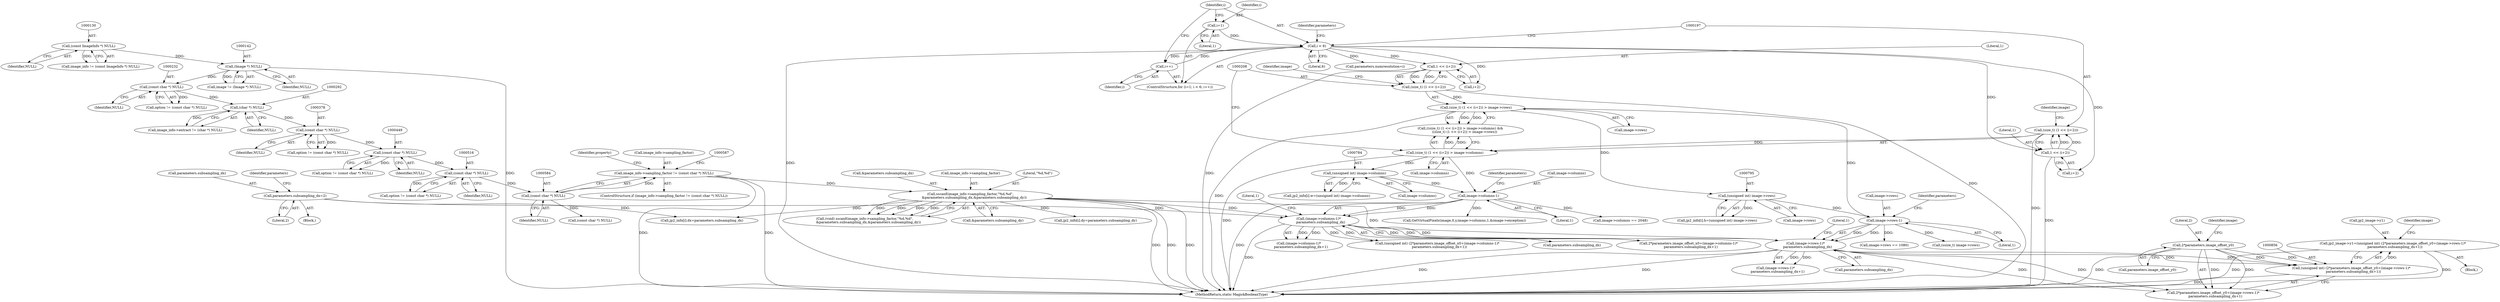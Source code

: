 digraph "0_ImageMagick_3d5ac8c20846871f1eb3068b65f93da7cd33bfd0_0@pointer" {
"1000851" [label="(Call,jp2_image->y1=(unsigned int) (2*parameters.image_offset_y0+(image->rows-1)*\n    parameters.subsampling_dx+1))"];
"1000855" [label="(Call,(unsigned int) (2*parameters.image_offset_y0+(image->rows-1)*\n    parameters.subsampling_dx+1))"];
"1000858" [label="(Call,2*parameters.image_offset_y0)"];
"1000864" [label="(Call,(image->rows-1)*\n    parameters.subsampling_dx)"];
"1000865" [label="(Call,image->rows-1)"];
"1000794" [label="(Call,(unsigned int) image->rows)"];
"1000206" [label="(Call,(size_t) (1 << (i+2)) > image->rows)"];
"1000207" [label="(Call,(size_t) (1 << (i+2)))"];
"1000209" [label="(Call,1 << (i+2))"];
"1000188" [label="(Call,i < 6)"];
"1000185" [label="(Call,i=1)"];
"1000191" [label="(Call,i++)"];
"1000588" [label="(Call,sscanf(image_info->sampling_factor,\"%d,%d\",\n       &parameters.subsampling_dx,&parameters.subsampling_dy))"];
"1000579" [label="(Call,image_info->sampling_factor != (const char *) NULL)"];
"1000583" [label="(Call,(const char *) NULL)"];
"1000515" [label="(Call,(const char *) NULL)"];
"1000448" [label="(Call,(const char *) NULL)"];
"1000377" [label="(Call,(const char *) NULL)"];
"1000291" [label="(Call,(char *) NULL)"];
"1000231" [label="(Call,(const char *) NULL)"];
"1000141" [label="(Call,(Image *) NULL)"];
"1000129" [label="(Call,(const ImageInfo *) NULL)"];
"1000841" [label="(Call,(image->columns-1)*\n    parameters.subsampling_dx)"];
"1000842" [label="(Call,image->columns-1)"];
"1000783" [label="(Call,(unsigned int) image->columns)"];
"1000195" [label="(Call,(size_t) (1 << (i+2)) > image->columns)"];
"1000196" [label="(Call,(size_t) (1 << (i+2)))"];
"1000198" [label="(Call,1 << (i+2))"];
"1000633" [label="(Call,parameters.subsampling_dx=2)"];
"1000859" [label="(Literal,2)"];
"1000768" [label="(Call,jp2_info[i].dy=parameters.subsampling_dy)"];
"1000578" [label="(ControlStructure,if (image_info->sampling_factor != (const char *) NULL))"];
"1000448" [label="(Call,(const char *) NULL)"];
"1000847" [label="(Call,parameters.subsampling_dx)"];
"1000796" [label="(Call,image->rows)"];
"1000848" [label="(Identifier,parameters)"];
"1000670" [label="(Identifier,parameters)"];
"1000209" [label="(Call,1 << (i+2))"];
"1000602" [label="(Identifier,property)"];
"1000589" [label="(Call,image_info->sampling_factor)"];
"1000185" [label="(Call,i=1)"];
"1000194" [label="(Call,((size_t) (1 << (i+2)) > image->columns) &&\n        ((size_t) (1 << (i+2)) > image->rows))"];
"1000139" [label="(Call,image != (Image *) NULL)"];
"1000190" [label="(Literal,6)"];
"1000218" [label="(Call,parameters.numresolution=i)"];
"1000129" [label="(Call,(const ImageInfo *) NULL)"];
"1000783" [label="(Call,(unsigned int) image->columns)"];
"1000866" [label="(Call,image->rows)"];
"1000637" [label="(Literal,2)"];
"1000583" [label="(Call,(const char *) NULL)"];
"1000517" [label="(Identifier,NULL)"];
"1000515" [label="(Call,(const char *) NULL)"];
"1000794" [label="(Call,(unsigned int) image->rows)"];
"1000585" [label="(Identifier,NULL)"];
"1000204" [label="(Identifier,image)"];
"1000852" [label="(Call,jp2_image->y1)"];
"1000215" [label="(Identifier,image)"];
"1000586" [label="(Call,(void) sscanf(image_info->sampling_factor,\"%d,%d\",\n       &parameters.subsampling_dx,&parameters.subsampling_dy))"];
"1000127" [label="(Call,image_info != (const ImageInfo *) NULL)"];
"1000196" [label="(Call,(size_t) (1 << (i+2)))"];
"1000191" [label="(Call,i++)"];
"1000867" [label="(Identifier,image)"];
"1000195" [label="(Call,(size_t) (1 << (i+2)) > image->columns)"];
"1000112" [label="(Block,)"];
"1000860" [label="(Call,parameters.image_offset_y0)"];
"1000592" [label="(Literal,\"%d,%d\")"];
"1000878" [label="(Identifier,image)"];
"1000375" [label="(Call,option != (const char *) NULL)"];
"1000203" [label="(Call,image->columns)"];
"1000377" [label="(Call,(const char *) NULL)"];
"1000192" [label="(Identifier,i)"];
"1000379" [label="(Identifier,NULL)"];
"1000593" [label="(Call,&parameters.subsampling_dx)"];
"1000888" [label="(Call,image->rows == 1080)"];
"1000141" [label="(Call,(Image *) NULL)"];
"1000210" [label="(Literal,1)"];
"1000841" [label="(Call,(image->columns-1)*\n    parameters.subsampling_dx)"];
"1000597" [label="(Call,&parameters.subsampling_dy)"];
"1000450" [label="(Identifier,NULL)"];
"1000759" [label="(Call,jp2_info[i].dx=parameters.subsampling_dx)"];
"1000629" [label="(Block,)"];
"1000634" [label="(Call,parameters.subsampling_dx)"];
"1000865" [label="(Call,image->rows-1)"];
"1000609" [label="(Call,(const char *) NULL)"];
"1000143" [label="(Identifier,NULL)"];
"1000957" [label="(Call,GetVirtualPixels(image,0,y,image->columns,1,&image->exception))"];
"1000214" [label="(Call,image->rows)"];
"1000633" [label="(Call,parameters.subsampling_dx=2)"];
"1000229" [label="(Call,option != (const char *) NULL)"];
"1000846" [label="(Literal,1)"];
"1000855" [label="(Call,(unsigned int) (2*parameters.image_offset_y0+(image->rows-1)*\n    parameters.subsampling_dx+1))"];
"1000851" [label="(Call,jp2_image->y1=(unsigned int) (2*parameters.image_offset_y0+(image->rows-1)*\n    parameters.subsampling_dx+1))"];
"1000189" [label="(Identifier,i)"];
"1000834" [label="(Call,2*parameters.image_offset_x0+(image->columns-1)*\n    parameters.subsampling_dx+1)"];
"1000198" [label="(Call,1 << (i+2))"];
"1000882" [label="(Call,image->columns == 2048)"];
"1000863" [label="(Call,(image->rows-1)*\n    parameters.subsampling_dx+1)"];
"1000871" [label="(Identifier,parameters)"];
"1000231" [label="(Call,(const char *) NULL)"];
"1000858" [label="(Call,2*parameters.image_offset_y0)"];
"1000785" [label="(Call,image->columns)"];
"1000945" [label="(Call,(ssize_t) image->rows)"];
"1000873" [label="(Literal,1)"];
"1000777" [label="(Call,jp2_info[i].w=(unsigned int) image->columns)"];
"1000206" [label="(Call,(size_t) (1 << (i+2)) > image->rows)"];
"1000211" [label="(Call,i+2)"];
"1000233" [label="(Identifier,NULL)"];
"1000832" [label="(Call,(unsigned int) (2*parameters.image_offset_x0+(image->columns-1)*\n    parameters.subsampling_dx+1))"];
"1000857" [label="(Call,2*parameters.image_offset_y0+(image->rows-1)*\n    parameters.subsampling_dx+1)"];
"1000186" [label="(Identifier,i)"];
"1000850" [label="(Literal,1)"];
"1000184" [label="(ControlStructure,for (i=1; i < 6; i++))"];
"1000840" [label="(Call,(image->columns-1)*\n    parameters.subsampling_dx+1)"];
"1000513" [label="(Call,option != (const char *) NULL)"];
"1000446" [label="(Call,option != (const char *) NULL)"];
"1000199" [label="(Literal,1)"];
"1000188" [label="(Call,i < 6)"];
"1001297" [label="(MethodReturn,static MagickBooleanType)"];
"1000187" [label="(Literal,1)"];
"1000131" [label="(Identifier,NULL)"];
"1000220" [label="(Identifier,parameters)"];
"1000200" [label="(Call,i+2)"];
"1000287" [label="(Call,image_info->extract != (char *) NULL)"];
"1000579" [label="(Call,image_info->sampling_factor != (const char *) NULL)"];
"1000207" [label="(Call,(size_t) (1 << (i+2)))"];
"1000580" [label="(Call,image_info->sampling_factor)"];
"1000842" [label="(Call,image->columns-1)"];
"1000293" [label="(Identifier,NULL)"];
"1000291" [label="(Call,(char *) NULL)"];
"1000869" [label="(Literal,1)"];
"1000588" [label="(Call,sscanf(image_info->sampling_factor,\"%d,%d\",\n       &parameters.subsampling_dx,&parameters.subsampling_dy))"];
"1000788" [label="(Call,jp2_info[i].h=(unsigned int) image->rows)"];
"1000864" [label="(Call,(image->rows-1)*\n    parameters.subsampling_dx)"];
"1000843" [label="(Call,image->columns)"];
"1000870" [label="(Call,parameters.subsampling_dx)"];
"1000851" -> "1000112"  [label="AST: "];
"1000851" -> "1000855"  [label="CFG: "];
"1000852" -> "1000851"  [label="AST: "];
"1000855" -> "1000851"  [label="AST: "];
"1000878" -> "1000851"  [label="CFG: "];
"1000851" -> "1001297"  [label="DDG: "];
"1000851" -> "1001297"  [label="DDG: "];
"1000855" -> "1000851"  [label="DDG: "];
"1000855" -> "1000857"  [label="CFG: "];
"1000856" -> "1000855"  [label="AST: "];
"1000857" -> "1000855"  [label="AST: "];
"1000855" -> "1001297"  [label="DDG: "];
"1000858" -> "1000855"  [label="DDG: "];
"1000858" -> "1000855"  [label="DDG: "];
"1000864" -> "1000855"  [label="DDG: "];
"1000864" -> "1000855"  [label="DDG: "];
"1000858" -> "1000857"  [label="AST: "];
"1000858" -> "1000860"  [label="CFG: "];
"1000859" -> "1000858"  [label="AST: "];
"1000860" -> "1000858"  [label="AST: "];
"1000867" -> "1000858"  [label="CFG: "];
"1000858" -> "1001297"  [label="DDG: "];
"1000858" -> "1000857"  [label="DDG: "];
"1000858" -> "1000857"  [label="DDG: "];
"1000864" -> "1000863"  [label="AST: "];
"1000864" -> "1000870"  [label="CFG: "];
"1000865" -> "1000864"  [label="AST: "];
"1000870" -> "1000864"  [label="AST: "];
"1000873" -> "1000864"  [label="CFG: "];
"1000864" -> "1001297"  [label="DDG: "];
"1000864" -> "1001297"  [label="DDG: "];
"1000864" -> "1000857"  [label="DDG: "];
"1000864" -> "1000857"  [label="DDG: "];
"1000864" -> "1000863"  [label="DDG: "];
"1000864" -> "1000863"  [label="DDG: "];
"1000865" -> "1000864"  [label="DDG: "];
"1000865" -> "1000864"  [label="DDG: "];
"1000588" -> "1000864"  [label="DDG: "];
"1000841" -> "1000864"  [label="DDG: "];
"1000865" -> "1000869"  [label="CFG: "];
"1000866" -> "1000865"  [label="AST: "];
"1000869" -> "1000865"  [label="AST: "];
"1000871" -> "1000865"  [label="CFG: "];
"1000794" -> "1000865"  [label="DDG: "];
"1000206" -> "1000865"  [label="DDG: "];
"1000865" -> "1000888"  [label="DDG: "];
"1000865" -> "1000945"  [label="DDG: "];
"1000794" -> "1000788"  [label="AST: "];
"1000794" -> "1000796"  [label="CFG: "];
"1000795" -> "1000794"  [label="AST: "];
"1000796" -> "1000794"  [label="AST: "];
"1000788" -> "1000794"  [label="CFG: "];
"1000794" -> "1000788"  [label="DDG: "];
"1000206" -> "1000794"  [label="DDG: "];
"1000206" -> "1000194"  [label="AST: "];
"1000206" -> "1000214"  [label="CFG: "];
"1000207" -> "1000206"  [label="AST: "];
"1000214" -> "1000206"  [label="AST: "];
"1000194" -> "1000206"  [label="CFG: "];
"1000206" -> "1001297"  [label="DDG: "];
"1000206" -> "1000194"  [label="DDG: "];
"1000206" -> "1000194"  [label="DDG: "];
"1000207" -> "1000206"  [label="DDG: "];
"1000207" -> "1000209"  [label="CFG: "];
"1000208" -> "1000207"  [label="AST: "];
"1000209" -> "1000207"  [label="AST: "];
"1000215" -> "1000207"  [label="CFG: "];
"1000207" -> "1001297"  [label="DDG: "];
"1000209" -> "1000207"  [label="DDG: "];
"1000209" -> "1000207"  [label="DDG: "];
"1000209" -> "1000211"  [label="CFG: "];
"1000210" -> "1000209"  [label="AST: "];
"1000211" -> "1000209"  [label="AST: "];
"1000209" -> "1001297"  [label="DDG: "];
"1000188" -> "1000209"  [label="DDG: "];
"1000188" -> "1000184"  [label="AST: "];
"1000188" -> "1000190"  [label="CFG: "];
"1000189" -> "1000188"  [label="AST: "];
"1000190" -> "1000188"  [label="AST: "];
"1000197" -> "1000188"  [label="CFG: "];
"1000220" -> "1000188"  [label="CFG: "];
"1000188" -> "1001297"  [label="DDG: "];
"1000185" -> "1000188"  [label="DDG: "];
"1000191" -> "1000188"  [label="DDG: "];
"1000188" -> "1000191"  [label="DDG: "];
"1000188" -> "1000198"  [label="DDG: "];
"1000188" -> "1000200"  [label="DDG: "];
"1000188" -> "1000211"  [label="DDG: "];
"1000188" -> "1000218"  [label="DDG: "];
"1000185" -> "1000184"  [label="AST: "];
"1000185" -> "1000187"  [label="CFG: "];
"1000186" -> "1000185"  [label="AST: "];
"1000187" -> "1000185"  [label="AST: "];
"1000189" -> "1000185"  [label="CFG: "];
"1000191" -> "1000184"  [label="AST: "];
"1000191" -> "1000192"  [label="CFG: "];
"1000192" -> "1000191"  [label="AST: "];
"1000189" -> "1000191"  [label="CFG: "];
"1000588" -> "1000586"  [label="AST: "];
"1000588" -> "1000597"  [label="CFG: "];
"1000589" -> "1000588"  [label="AST: "];
"1000592" -> "1000588"  [label="AST: "];
"1000593" -> "1000588"  [label="AST: "];
"1000597" -> "1000588"  [label="AST: "];
"1000586" -> "1000588"  [label="CFG: "];
"1000588" -> "1001297"  [label="DDG: "];
"1000588" -> "1001297"  [label="DDG: "];
"1000588" -> "1001297"  [label="DDG: "];
"1000588" -> "1000586"  [label="DDG: "];
"1000588" -> "1000586"  [label="DDG: "];
"1000588" -> "1000586"  [label="DDG: "];
"1000588" -> "1000586"  [label="DDG: "];
"1000579" -> "1000588"  [label="DDG: "];
"1000588" -> "1000759"  [label="DDG: "];
"1000588" -> "1000768"  [label="DDG: "];
"1000588" -> "1000841"  [label="DDG: "];
"1000579" -> "1000578"  [label="AST: "];
"1000579" -> "1000583"  [label="CFG: "];
"1000580" -> "1000579"  [label="AST: "];
"1000583" -> "1000579"  [label="AST: "];
"1000587" -> "1000579"  [label="CFG: "];
"1000602" -> "1000579"  [label="CFG: "];
"1000579" -> "1001297"  [label="DDG: "];
"1000579" -> "1001297"  [label="DDG: "];
"1000583" -> "1000579"  [label="DDG: "];
"1000583" -> "1000585"  [label="CFG: "];
"1000584" -> "1000583"  [label="AST: "];
"1000585" -> "1000583"  [label="AST: "];
"1000515" -> "1000583"  [label="DDG: "];
"1000583" -> "1000609"  [label="DDG: "];
"1000515" -> "1000513"  [label="AST: "];
"1000515" -> "1000517"  [label="CFG: "];
"1000516" -> "1000515"  [label="AST: "];
"1000517" -> "1000515"  [label="AST: "];
"1000513" -> "1000515"  [label="CFG: "];
"1000515" -> "1000513"  [label="DDG: "];
"1000448" -> "1000515"  [label="DDG: "];
"1000448" -> "1000446"  [label="AST: "];
"1000448" -> "1000450"  [label="CFG: "];
"1000449" -> "1000448"  [label="AST: "];
"1000450" -> "1000448"  [label="AST: "];
"1000446" -> "1000448"  [label="CFG: "];
"1000448" -> "1000446"  [label="DDG: "];
"1000377" -> "1000448"  [label="DDG: "];
"1000377" -> "1000375"  [label="AST: "];
"1000377" -> "1000379"  [label="CFG: "];
"1000378" -> "1000377"  [label="AST: "];
"1000379" -> "1000377"  [label="AST: "];
"1000375" -> "1000377"  [label="CFG: "];
"1000377" -> "1000375"  [label="DDG: "];
"1000291" -> "1000377"  [label="DDG: "];
"1000291" -> "1000287"  [label="AST: "];
"1000291" -> "1000293"  [label="CFG: "];
"1000292" -> "1000291"  [label="AST: "];
"1000293" -> "1000291"  [label="AST: "];
"1000287" -> "1000291"  [label="CFG: "];
"1000291" -> "1000287"  [label="DDG: "];
"1000231" -> "1000291"  [label="DDG: "];
"1000231" -> "1000229"  [label="AST: "];
"1000231" -> "1000233"  [label="CFG: "];
"1000232" -> "1000231"  [label="AST: "];
"1000233" -> "1000231"  [label="AST: "];
"1000229" -> "1000231"  [label="CFG: "];
"1000231" -> "1000229"  [label="DDG: "];
"1000141" -> "1000231"  [label="DDG: "];
"1000141" -> "1000139"  [label="AST: "];
"1000141" -> "1000143"  [label="CFG: "];
"1000142" -> "1000141"  [label="AST: "];
"1000143" -> "1000141"  [label="AST: "];
"1000139" -> "1000141"  [label="CFG: "];
"1000141" -> "1001297"  [label="DDG: "];
"1000141" -> "1000139"  [label="DDG: "];
"1000129" -> "1000141"  [label="DDG: "];
"1000129" -> "1000127"  [label="AST: "];
"1000129" -> "1000131"  [label="CFG: "];
"1000130" -> "1000129"  [label="AST: "];
"1000131" -> "1000129"  [label="AST: "];
"1000127" -> "1000129"  [label="CFG: "];
"1000129" -> "1000127"  [label="DDG: "];
"1000841" -> "1000840"  [label="AST: "];
"1000841" -> "1000847"  [label="CFG: "];
"1000842" -> "1000841"  [label="AST: "];
"1000847" -> "1000841"  [label="AST: "];
"1000850" -> "1000841"  [label="CFG: "];
"1000841" -> "1001297"  [label="DDG: "];
"1000841" -> "1000832"  [label="DDG: "];
"1000841" -> "1000832"  [label="DDG: "];
"1000841" -> "1000834"  [label="DDG: "];
"1000841" -> "1000834"  [label="DDG: "];
"1000841" -> "1000840"  [label="DDG: "];
"1000841" -> "1000840"  [label="DDG: "];
"1000842" -> "1000841"  [label="DDG: "];
"1000842" -> "1000841"  [label="DDG: "];
"1000633" -> "1000841"  [label="DDG: "];
"1000842" -> "1000846"  [label="CFG: "];
"1000843" -> "1000842"  [label="AST: "];
"1000846" -> "1000842"  [label="AST: "];
"1000848" -> "1000842"  [label="CFG: "];
"1000842" -> "1001297"  [label="DDG: "];
"1000783" -> "1000842"  [label="DDG: "];
"1000195" -> "1000842"  [label="DDG: "];
"1000842" -> "1000882"  [label="DDG: "];
"1000842" -> "1000957"  [label="DDG: "];
"1000783" -> "1000777"  [label="AST: "];
"1000783" -> "1000785"  [label="CFG: "];
"1000784" -> "1000783"  [label="AST: "];
"1000785" -> "1000783"  [label="AST: "];
"1000777" -> "1000783"  [label="CFG: "];
"1000783" -> "1000777"  [label="DDG: "];
"1000195" -> "1000783"  [label="DDG: "];
"1000195" -> "1000194"  [label="AST: "];
"1000195" -> "1000203"  [label="CFG: "];
"1000196" -> "1000195"  [label="AST: "];
"1000203" -> "1000195"  [label="AST: "];
"1000208" -> "1000195"  [label="CFG: "];
"1000194" -> "1000195"  [label="CFG: "];
"1000195" -> "1001297"  [label="DDG: "];
"1000195" -> "1000194"  [label="DDG: "];
"1000195" -> "1000194"  [label="DDG: "];
"1000196" -> "1000195"  [label="DDG: "];
"1000196" -> "1000198"  [label="CFG: "];
"1000197" -> "1000196"  [label="AST: "];
"1000198" -> "1000196"  [label="AST: "];
"1000204" -> "1000196"  [label="CFG: "];
"1000196" -> "1001297"  [label="DDG: "];
"1000198" -> "1000196"  [label="DDG: "];
"1000198" -> "1000196"  [label="DDG: "];
"1000198" -> "1000200"  [label="CFG: "];
"1000199" -> "1000198"  [label="AST: "];
"1000200" -> "1000198"  [label="AST: "];
"1000198" -> "1001297"  [label="DDG: "];
"1000633" -> "1000629"  [label="AST: "];
"1000633" -> "1000637"  [label="CFG: "];
"1000634" -> "1000633"  [label="AST: "];
"1000637" -> "1000633"  [label="AST: "];
"1000670" -> "1000633"  [label="CFG: "];
"1000633" -> "1000759"  [label="DDG: "];
}
